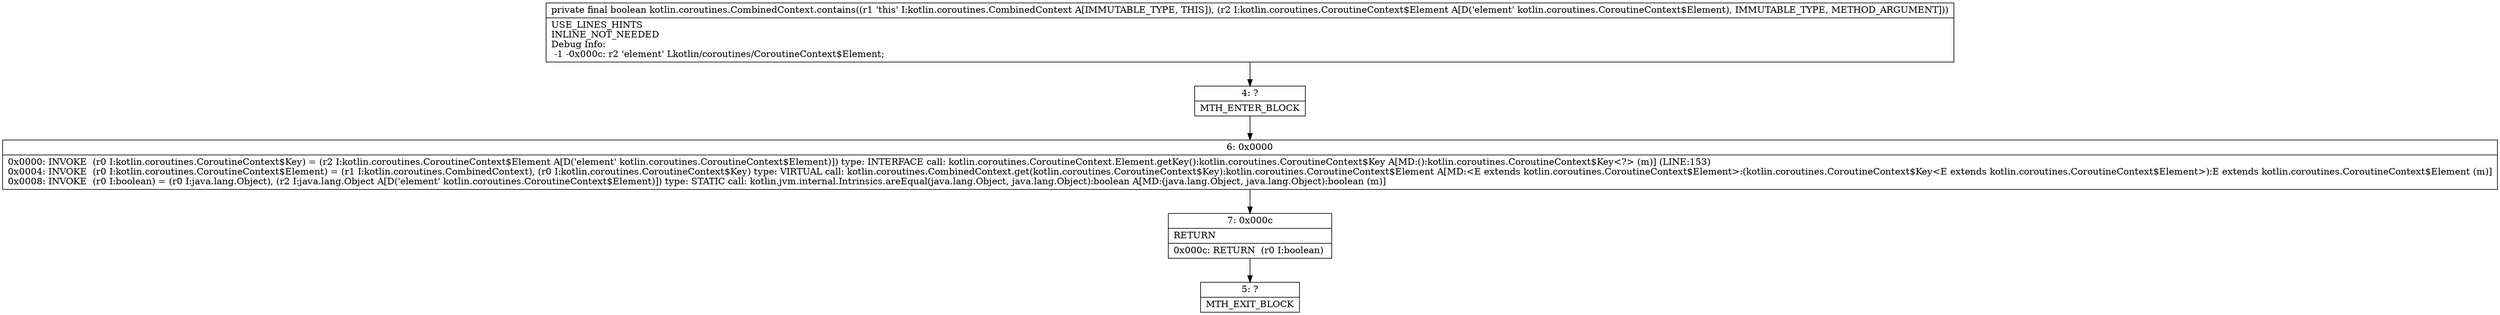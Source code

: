 digraph "CFG forkotlin.coroutines.CombinedContext.contains(Lkotlin\/coroutines\/CoroutineContext$Element;)Z" {
Node_4 [shape=record,label="{4\:\ ?|MTH_ENTER_BLOCK\l}"];
Node_6 [shape=record,label="{6\:\ 0x0000|0x0000: INVOKE  (r0 I:kotlin.coroutines.CoroutineContext$Key) = (r2 I:kotlin.coroutines.CoroutineContext$Element A[D('element' kotlin.coroutines.CoroutineContext$Element)]) type: INTERFACE call: kotlin.coroutines.CoroutineContext.Element.getKey():kotlin.coroutines.CoroutineContext$Key A[MD:():kotlin.coroutines.CoroutineContext$Key\<?\> (m)] (LINE:153)\l0x0004: INVOKE  (r0 I:kotlin.coroutines.CoroutineContext$Element) = (r1 I:kotlin.coroutines.CombinedContext), (r0 I:kotlin.coroutines.CoroutineContext$Key) type: VIRTUAL call: kotlin.coroutines.CombinedContext.get(kotlin.coroutines.CoroutineContext$Key):kotlin.coroutines.CoroutineContext$Element A[MD:\<E extends kotlin.coroutines.CoroutineContext$Element\>:(kotlin.coroutines.CoroutineContext$Key\<E extends kotlin.coroutines.CoroutineContext$Element\>):E extends kotlin.coroutines.CoroutineContext$Element (m)]\l0x0008: INVOKE  (r0 I:boolean) = (r0 I:java.lang.Object), (r2 I:java.lang.Object A[D('element' kotlin.coroutines.CoroutineContext$Element)]) type: STATIC call: kotlin.jvm.internal.Intrinsics.areEqual(java.lang.Object, java.lang.Object):boolean A[MD:(java.lang.Object, java.lang.Object):boolean (m)]\l}"];
Node_7 [shape=record,label="{7\:\ 0x000c|RETURN\l|0x000c: RETURN  (r0 I:boolean) \l}"];
Node_5 [shape=record,label="{5\:\ ?|MTH_EXIT_BLOCK\l}"];
MethodNode[shape=record,label="{private final boolean kotlin.coroutines.CombinedContext.contains((r1 'this' I:kotlin.coroutines.CombinedContext A[IMMUTABLE_TYPE, THIS]), (r2 I:kotlin.coroutines.CoroutineContext$Element A[D('element' kotlin.coroutines.CoroutineContext$Element), IMMUTABLE_TYPE, METHOD_ARGUMENT]))  | USE_LINES_HINTS\lINLINE_NOT_NEEDED\lDebug Info:\l  \-1 \-0x000c: r2 'element' Lkotlin\/coroutines\/CoroutineContext$Element;\l}"];
MethodNode -> Node_4;Node_4 -> Node_6;
Node_6 -> Node_7;
Node_7 -> Node_5;
}

